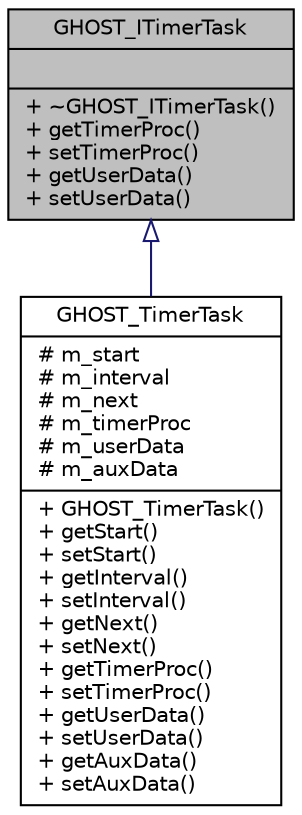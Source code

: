 digraph G
{
  edge [fontname="Helvetica",fontsize="10",labelfontname="Helvetica",labelfontsize="10"];
  node [fontname="Helvetica",fontsize="10",shape=record];
  Node1 [label="{GHOST_ITimerTask\n||+ ~GHOST_ITimerTask()\l+ getTimerProc()\l+ setTimerProc()\l+ getUserData()\l+ setUserData()\l}",height=0.2,width=0.4,color="black", fillcolor="grey75", style="filled" fontcolor="black"];
  Node1 -> Node2 [dir=back,color="midnightblue",fontsize="10",style="solid",arrowtail="empty",fontname="Helvetica"];
  Node2 [label="{GHOST_TimerTask\n|# m_start\l# m_interval\l# m_next\l# m_timerProc\l# m_userData\l# m_auxData\l|+ GHOST_TimerTask()\l+ getStart()\l+ setStart()\l+ getInterval()\l+ setInterval()\l+ getNext()\l+ setNext()\l+ getTimerProc()\l+ setTimerProc()\l+ getUserData()\l+ setUserData()\l+ getAuxData()\l+ setAuxData()\l}",height=0.2,width=0.4,color="black", fillcolor="white", style="filled",URL="$da/da7/classGHOST__TimerTask.html"];
}
